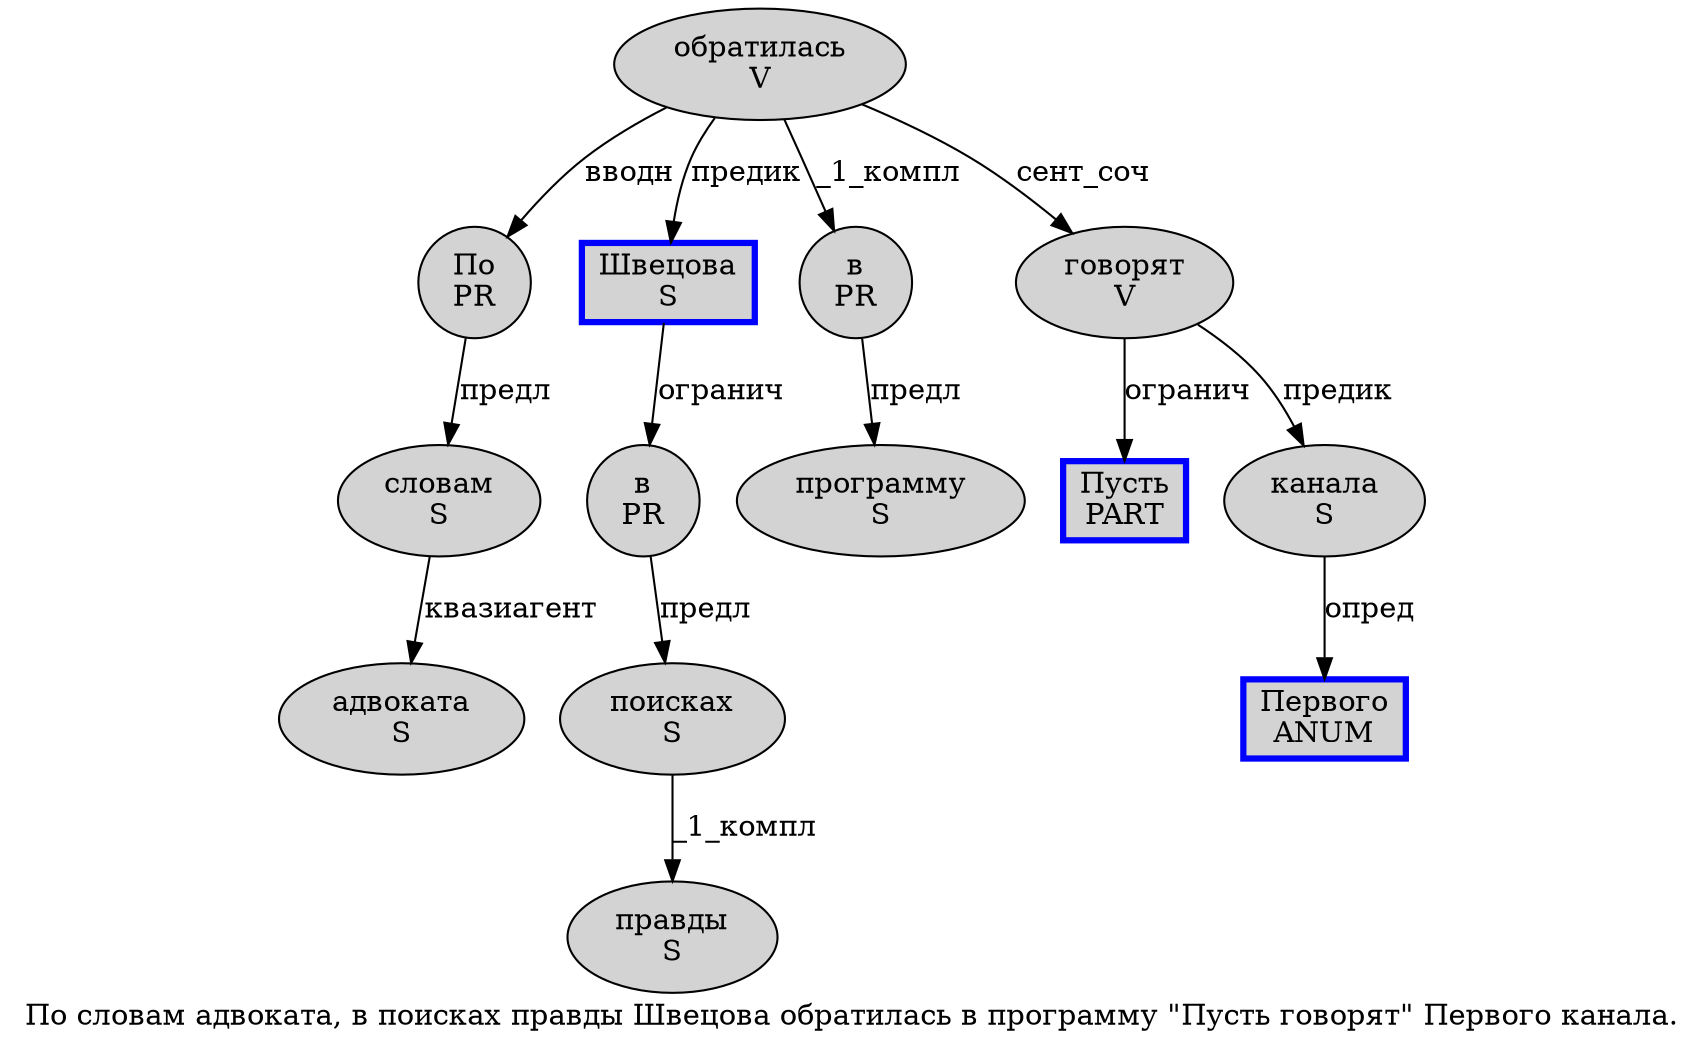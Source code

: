 digraph SENTENCE_616 {
	graph [label="По словам адвоката, в поисках правды Швецова обратилась в программу \"Пусть говорят\" Первого канала."]
	node [style=filled]
		0 [label="По
PR" color="" fillcolor=lightgray penwidth=1 shape=ellipse]
		1 [label="словам
S" color="" fillcolor=lightgray penwidth=1 shape=ellipse]
		2 [label="адвоката
S" color="" fillcolor=lightgray penwidth=1 shape=ellipse]
		4 [label="в
PR" color="" fillcolor=lightgray penwidth=1 shape=ellipse]
		5 [label="поисках
S" color="" fillcolor=lightgray penwidth=1 shape=ellipse]
		6 [label="правды
S" color="" fillcolor=lightgray penwidth=1 shape=ellipse]
		7 [label="Швецова
S" color=blue fillcolor=lightgray penwidth=3 shape=box]
		8 [label="обратилась
V" color="" fillcolor=lightgray penwidth=1 shape=ellipse]
		9 [label="в
PR" color="" fillcolor=lightgray penwidth=1 shape=ellipse]
		10 [label="программу
S" color="" fillcolor=lightgray penwidth=1 shape=ellipse]
		12 [label="Пусть
PART" color=blue fillcolor=lightgray penwidth=3 shape=box]
		13 [label="говорят
V" color="" fillcolor=lightgray penwidth=1 shape=ellipse]
		15 [label="Первого
ANUM" color=blue fillcolor=lightgray penwidth=3 shape=box]
		16 [label="канала
S" color="" fillcolor=lightgray penwidth=1 shape=ellipse]
			4 -> 5 [label="предл"]
			0 -> 1 [label="предл"]
			5 -> 6 [label="_1_компл"]
			13 -> 12 [label="огранич"]
			13 -> 16 [label="предик"]
			1 -> 2 [label="квазиагент"]
			7 -> 4 [label="огранич"]
			8 -> 0 [label="вводн"]
			8 -> 7 [label="предик"]
			8 -> 9 [label="_1_компл"]
			8 -> 13 [label="сент_соч"]
			9 -> 10 [label="предл"]
			16 -> 15 [label="опред"]
}